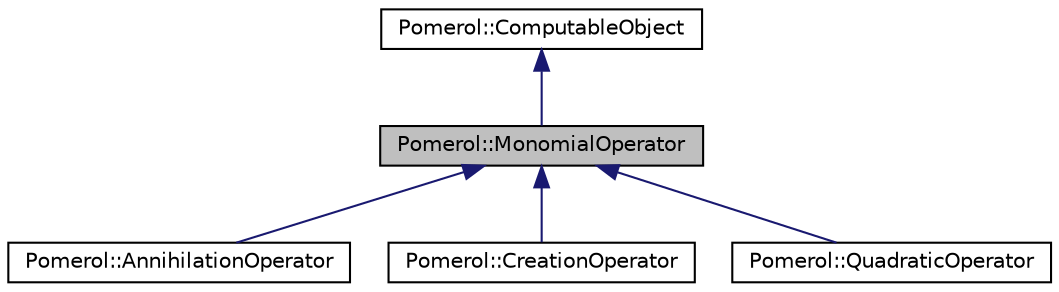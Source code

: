 digraph "Pomerol::MonomialOperator"
{
  edge [fontname="Helvetica",fontsize="10",labelfontname="Helvetica",labelfontsize="10"];
  node [fontname="Helvetica",fontsize="10",shape=record];
  Node0 [label="Pomerol::MonomialOperator",height=0.2,width=0.4,color="black", fillcolor="grey75", style="filled", fontcolor="black"];
  Node1 -> Node0 [dir="back",color="midnightblue",fontsize="10",style="solid",fontname="Helvetica"];
  Node1 [label="Pomerol::ComputableObject",height=0.2,width=0.4,color="black", fillcolor="white", style="filled",URL="$struct_pomerol_1_1_computable_object.html",tooltip="A base class for computable objects. "];
  Node0 -> Node2 [dir="back",color="midnightblue",fontsize="10",style="solid",fontname="Helvetica"];
  Node2 [label="Pomerol::AnnihilationOperator",height=0.2,width=0.4,color="black", fillcolor="white", style="filled",URL="$class_pomerol_1_1_annihilation_operator.html",tooltip="A special case of a monomial operator: A single fermion annihilation operator . "];
  Node0 -> Node3 [dir="back",color="midnightblue",fontsize="10",style="solid",fontname="Helvetica"];
  Node3 [label="Pomerol::CreationOperator",height=0.2,width=0.4,color="black", fillcolor="white", style="filled",URL="$class_pomerol_1_1_creation_operator.html",tooltip="A special case of a monomial operator: A single fermion creation operator . "];
  Node0 -> Node4 [dir="back",color="midnightblue",fontsize="10",style="solid",fontname="Helvetica"];
  Node4 [label="Pomerol::QuadraticOperator",height=0.2,width=0.4,color="black", fillcolor="white", style="filled",URL="$class_pomerol_1_1_quadratic_operator.html",tooltip="A special case of a monomial operator: A single quadratic fermionic operator . "];
}

